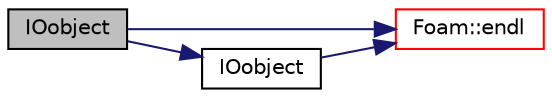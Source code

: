 digraph "IOobject"
{
  bgcolor="transparent";
  edge [fontname="Helvetica",fontsize="10",labelfontname="Helvetica",labelfontsize="10"];
  node [fontname="Helvetica",fontsize="10",shape=record];
  rankdir="LR";
  Node1923 [label="IOobject",height=0.2,width=0.4,color="black", fillcolor="grey75", style="filled", fontcolor="black"];
  Node1923 -> Node1924 [color="midnightblue",fontsize="10",style="solid",fontname="Helvetica"];
  Node1924 [label="Foam::endl",height=0.2,width=0.4,color="red",URL="$a21851.html#a2db8fe02a0d3909e9351bb4275b23ce4",tooltip="Add newline and flush stream. "];
  Node1923 -> Node1926 [color="midnightblue",fontsize="10",style="solid",fontname="Helvetica"];
  Node1926 [label="IOobject",height=0.2,width=0.4,color="black",URL="$a27249.html#a685873fbbf7ab615e064d2bd0928f09b",tooltip="Construct from name, instance, registry, io options. "];
  Node1926 -> Node1924 [color="midnightblue",fontsize="10",style="solid",fontname="Helvetica"];
}
